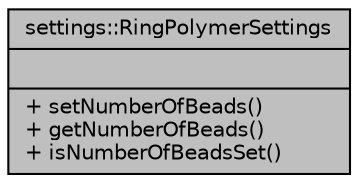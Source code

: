 digraph "settings::RingPolymerSettings"
{
 // LATEX_PDF_SIZE
  edge [fontname="Helvetica",fontsize="10",labelfontname="Helvetica",labelfontsize="10"];
  node [fontname="Helvetica",fontsize="10",shape=record];
  Node1 [label="{settings::RingPolymerSettings\n||+ setNumberOfBeads()\l+ getNumberOfBeads()\l+ isNumberOfBeadsSet()\l}",height=0.2,width=0.4,color="black", fillcolor="grey75", style="filled", fontcolor="black",tooltip="class for storing settings for ring polymer md"];
}
